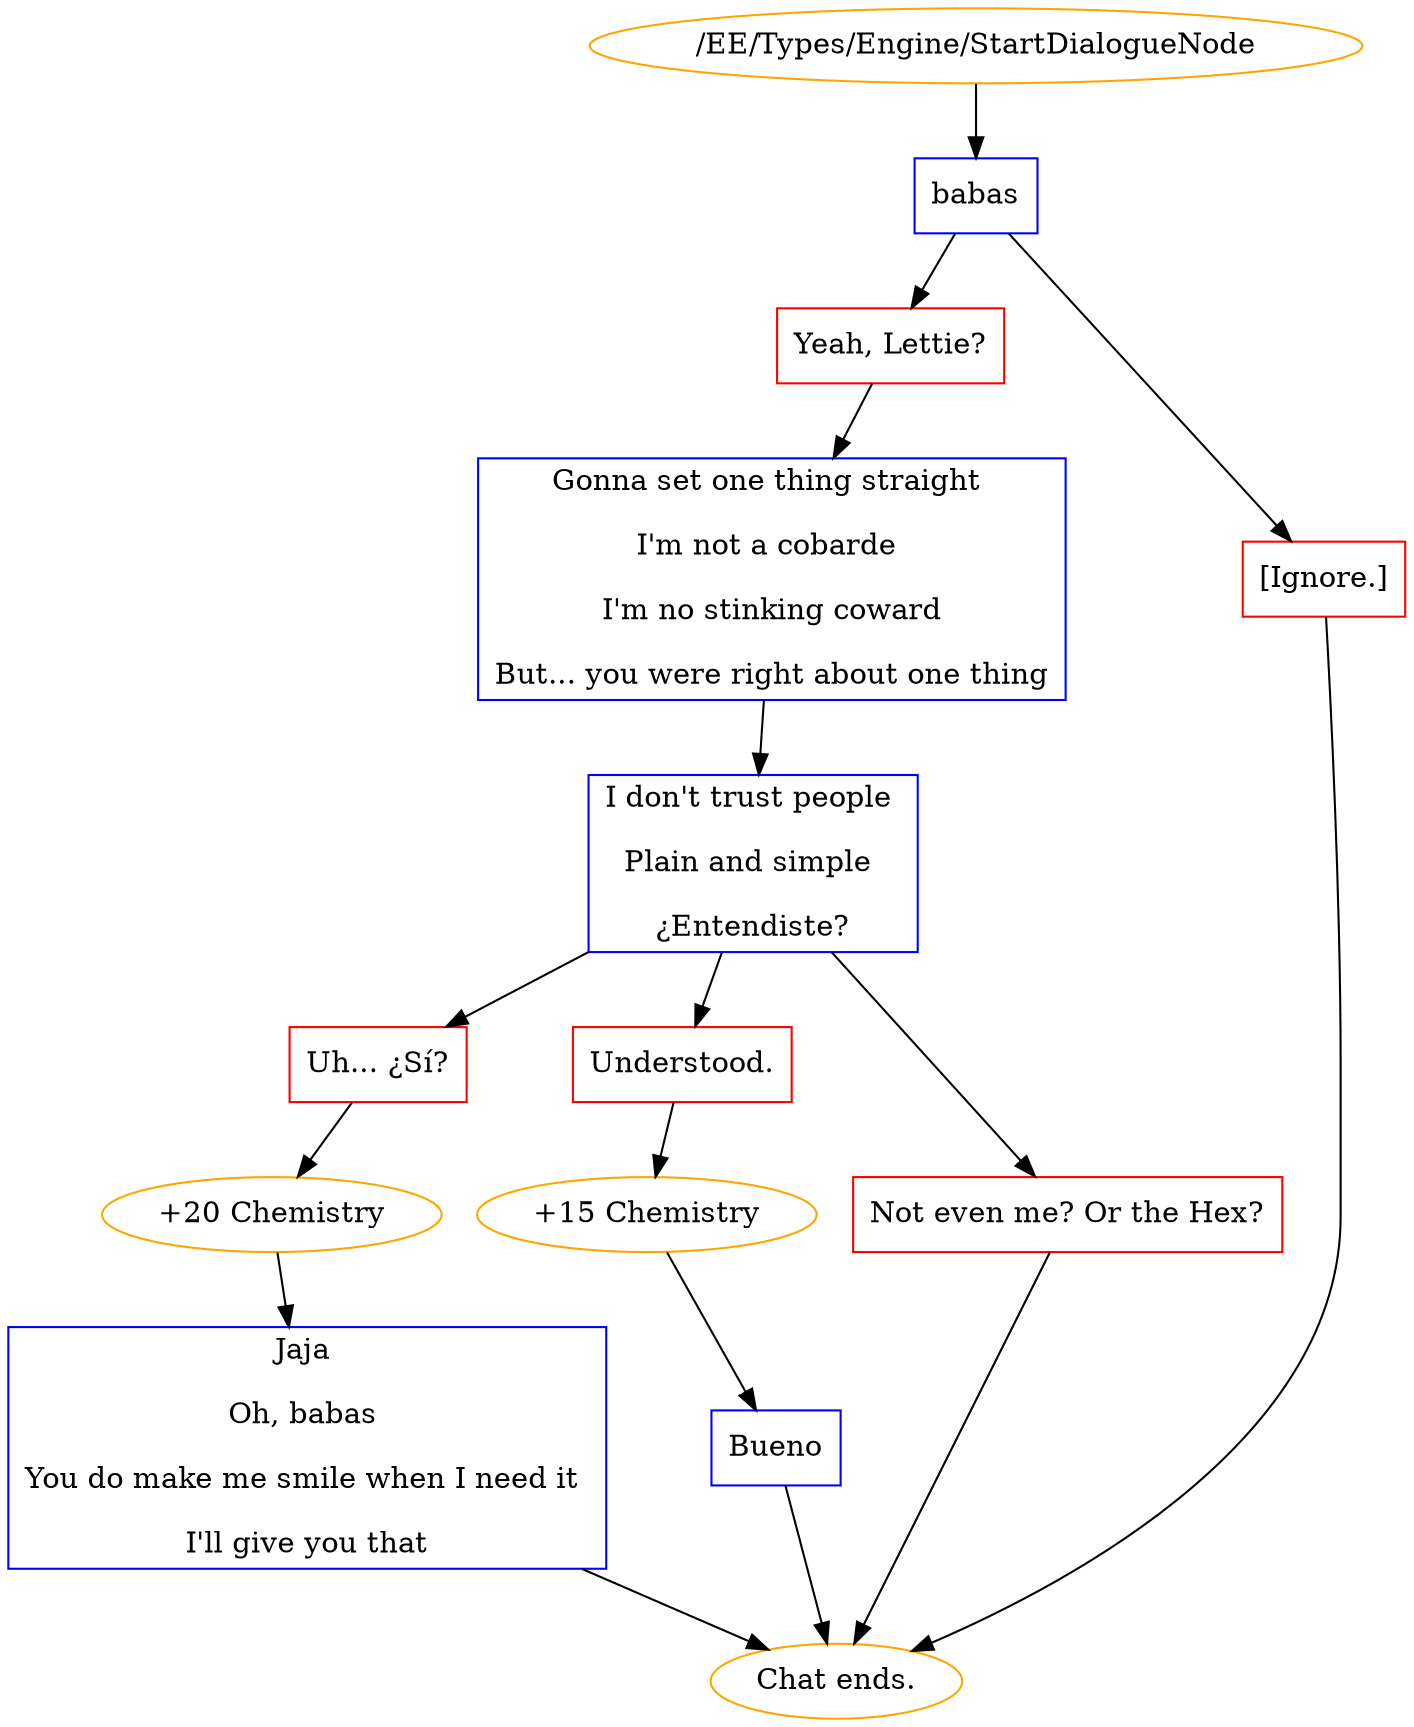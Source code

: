 digraph {
	648 [label="/EE/Types/Engine/StartDialogueNode",color=orange];
		648 -> 650;
	650 [label="babas",shape=box,color=blue];
		650 -> 649;
		650 -> 651;
	649 [label="Yeah, Lettie?",shape=box,color=red];
		649 -> 654;
	651 [label="[Ignore.]",shape=box,color=red];
		651 -> "Chat ends.";
	654 [label="Gonna set one thing straight 
I'm not a cobarde 
I'm no stinking coward
But... you were right about one thing",shape=box,color=blue];
		654 -> 655;
	"Chat ends." [color=orange];
	655 [label="I don't trust people 
Plain and simple 
¿Entendiste?",shape=box,color=blue];
		655 -> 653;
		655 -> 656;
		655 -> 657;
	653 [label="Uh... ¿Sí?",shape=box,color=red];
		653 -> 660;
	656 [label="Understood.",shape=box,color=red];
		656 -> 663;
	657 [label="Not even me? Or the Hex?",shape=box,color=red];
		657 -> "Chat ends.";
	660 [label="+20 Chemistry",color=orange];
		660 -> 659;
	663 [label="+15 Chemistry",color=orange];
		663 -> 662;
	"Chat ends." [color=orange];
	659 [label="Jaja 
Oh, babas 
You do make me smile when I need it 
I'll give you that",shape=box,color=blue];
		659 -> "Chat ends.";
	662 [label="Bueno",shape=box,color=blue];
		662 -> "Chat ends.";
	"Chat ends." [color=orange];
	"Chat ends." [color=orange];
}